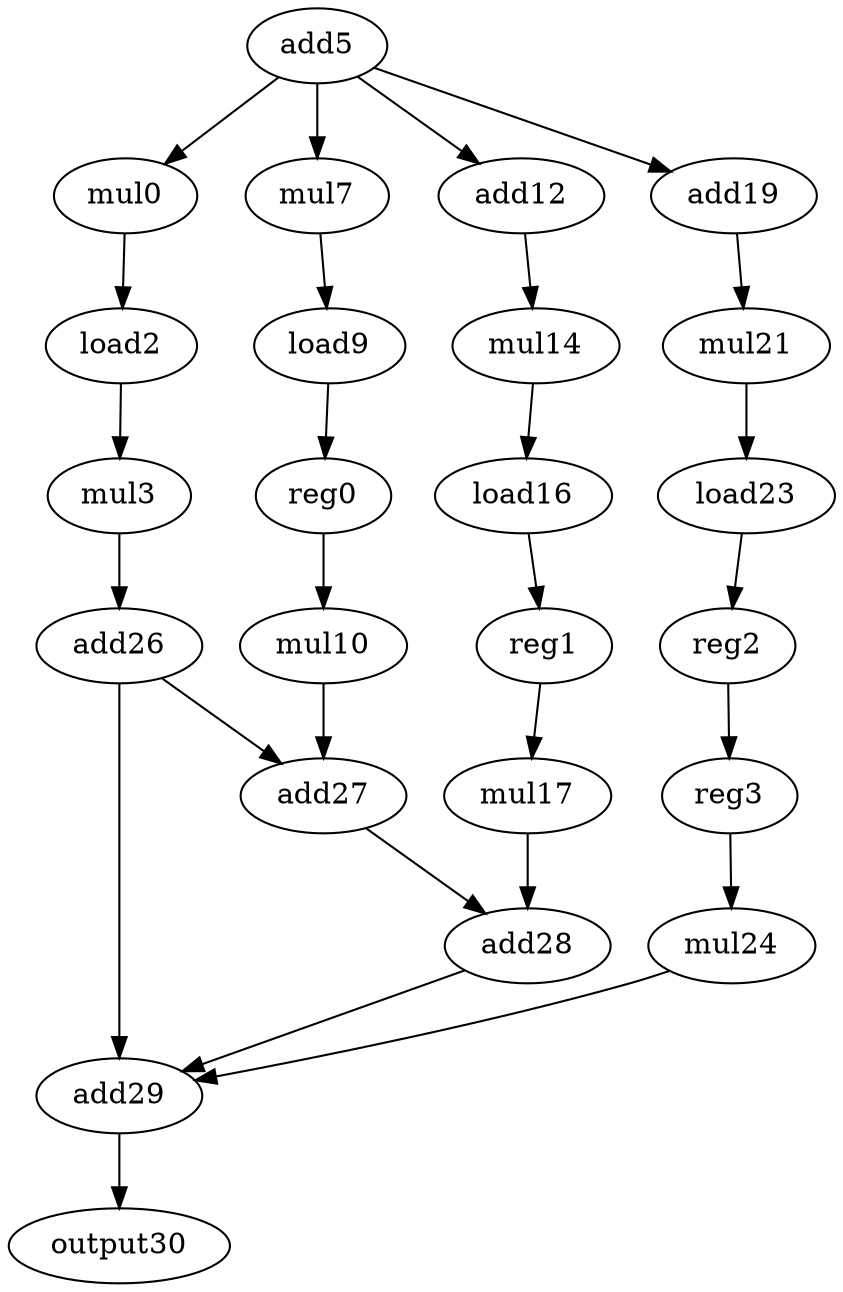 digraph G {
    mul0;
    load2;
    mul3;
    add26;
    add5;
    mul7;
    add12;
    add19;
    load9;
    reg0;
    mul10;
    add27;
    mul14;
    load16;
    reg1;
    mul17;
    add28;
    mul21;
    load23;
    reg2;
    mul24;
    add29;
    output30;
    reg3;
    mul0 -> load2 [weight=0];
    load2 -> mul3 [weight=0];
    mul3 -> add26 [weight=1];
    add26 -> add27 [weight=0];
    add26 -> add29 [weight=2];
    add5 -> mul7 [weight=1];
    add5 -> mul0 [weight=0];
    add5 -> add12 [weight=0];
    add5 -> add19 [weight=0];
    mul7 -> load9 [weight=0];
    add12 -> mul14 [weight=0];
    add19 -> mul21 [weight=0];
    load9 -> reg0 [weight=0];
    reg0 -> mul10 [weight=1];
    mul10 -> add27 [weight=3];
    add27 -> add28 [weight=0];
    mul14 -> load16 [weight=0];
    load16 -> reg1 [weight=0];
    reg1 -> mul17 [weight=0];
    mul17 -> add28 [weight=3];
    add28 -> add29 [weight=0];
    mul21 -> load23 [weight=1];
    load23 -> reg2 [weight=0];
    reg2 -> reg3 [weight=0];
    mul24 -> add29 [weight=0];
    add29 -> output30 [weight=0];
    reg3 -> mul24 [weight=0];
}
